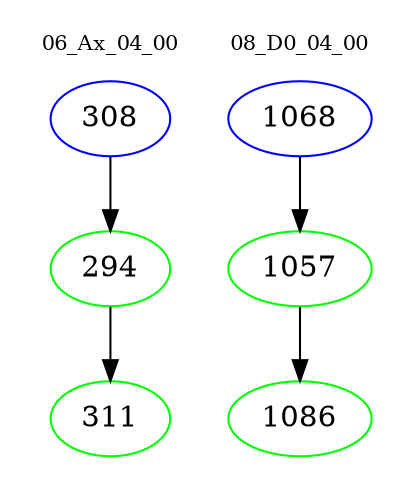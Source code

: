 digraph{
subgraph cluster_0 {
color = white
label = "06_Ax_04_00";
fontsize=10;
T0_308 [label="308", color="blue"]
T0_308 -> T0_294 [color="black"]
T0_294 [label="294", color="green"]
T0_294 -> T0_311 [color="black"]
T0_311 [label="311", color="green"]
}
subgraph cluster_1 {
color = white
label = "08_D0_04_00";
fontsize=10;
T1_1068 [label="1068", color="blue"]
T1_1068 -> T1_1057 [color="black"]
T1_1057 [label="1057", color="green"]
T1_1057 -> T1_1086 [color="black"]
T1_1086 [label="1086", color="green"]
}
}
